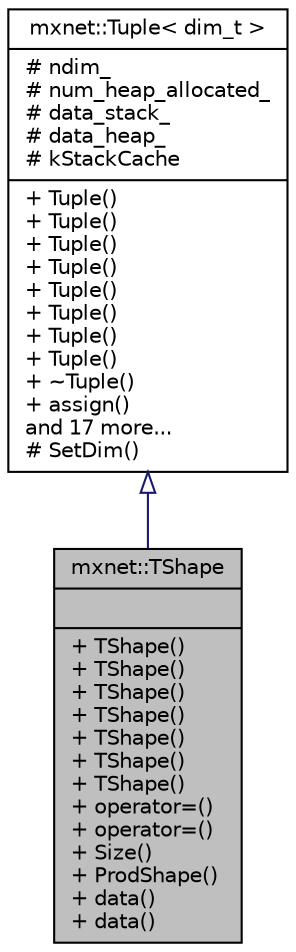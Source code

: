 digraph "mxnet::TShape"
{
 // LATEX_PDF_SIZE
  edge [fontname="Helvetica",fontsize="10",labelfontname="Helvetica",labelfontsize="10"];
  node [fontname="Helvetica",fontsize="10",shape=record];
  Node1 [label="{mxnet::TShape\n||+ TShape()\l+ TShape()\l+ TShape()\l+ TShape()\l+ TShape()\l+ TShape()\l+ TShape()\l+ operator=()\l+ operator=()\l+ Size()\l+ ProdShape()\l+ data()\l+ data()\l}",height=0.2,width=0.4,color="black", fillcolor="grey75", style="filled", fontcolor="black",tooltip="A Shape class that is used to represent shape of each tensor."];
  Node2 -> Node1 [dir="back",color="midnightblue",fontsize="10",style="solid",arrowtail="onormal",fontname="Helvetica"];
  Node2 [label="{mxnet::Tuple\< dim_t \>\n|# ndim_\l# num_heap_allocated_\l# data_stack_\l# data_heap_\l# kStackCache\l|+ Tuple()\l+ Tuple()\l+ Tuple()\l+ Tuple()\l+ Tuple()\l+ Tuple()\l+ Tuple()\l+ Tuple()\l+ ~Tuple()\l+ assign()\land 17 more...\l# SetDim()\l}",height=0.2,width=0.4,color="black", fillcolor="white", style="filled",URL="$classmxnet_1_1Tuple.html",tooltip=" "];
}

